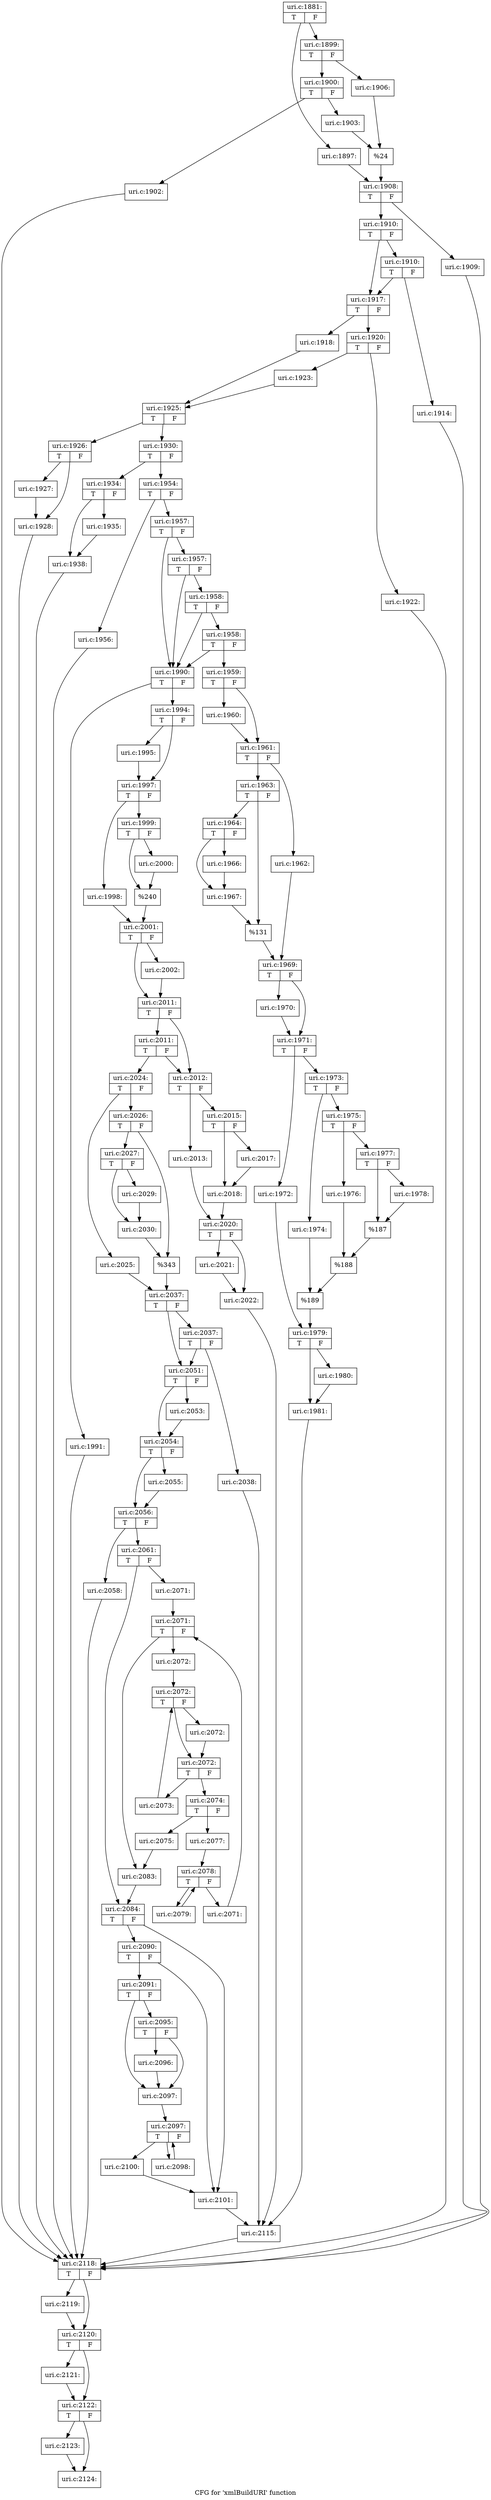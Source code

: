 digraph "CFG for 'xmlBuildURI' function" {
	label="CFG for 'xmlBuildURI' function";

	Node0x487f0e0 [shape=record,label="{uri.c:1881:|{<s0>T|<s1>F}}"];
	Node0x487f0e0 -> Node0x489f350;
	Node0x487f0e0 -> Node0x489f3f0;
	Node0x489f350 [shape=record,label="{uri.c:1897:}"];
	Node0x489f350 -> Node0x489f3a0;
	Node0x489f3f0 [shape=record,label="{uri.c:1899:|{<s0>T|<s1>F}}"];
	Node0x489f3f0 -> Node0x489f8f0;
	Node0x489f3f0 -> Node0x489f990;
	Node0x489f8f0 [shape=record,label="{uri.c:1900:|{<s0>T|<s1>F}}"];
	Node0x489f8f0 -> Node0x489fea0;
	Node0x489f8f0 -> Node0x489fef0;
	Node0x489fea0 [shape=record,label="{uri.c:1902:}"];
	Node0x489fea0 -> Node0x48a00e0;
	Node0x489fef0 [shape=record,label="{uri.c:1903:}"];
	Node0x489fef0 -> Node0x489f940;
	Node0x489f990 [shape=record,label="{uri.c:1906:}"];
	Node0x489f990 -> Node0x489f940;
	Node0x489f940 [shape=record,label="{%24}"];
	Node0x489f940 -> Node0x489f3a0;
	Node0x489f3a0 [shape=record,label="{uri.c:1908:|{<s0>T|<s1>F}}"];
	Node0x489f3a0 -> Node0x4823450;
	Node0x489f3a0 -> Node0x48234a0;
	Node0x4823450 [shape=record,label="{uri.c:1909:}"];
	Node0x4823450 -> Node0x48a00e0;
	Node0x48234a0 [shape=record,label="{uri.c:1910:|{<s0>T|<s1>F}}"];
	Node0x48234a0 -> Node0x48238f0;
	Node0x48234a0 -> Node0x48238a0;
	Node0x48238f0 [shape=record,label="{uri.c:1910:|{<s0>T|<s1>F}}"];
	Node0x48238f0 -> Node0x4823850;
	Node0x48238f0 -> Node0x48238a0;
	Node0x4823850 [shape=record,label="{uri.c:1914:}"];
	Node0x4823850 -> Node0x48a00e0;
	Node0x48238a0 [shape=record,label="{uri.c:1917:|{<s0>T|<s1>F}}"];
	Node0x48238a0 -> Node0x4824330;
	Node0x48238a0 -> Node0x48243d0;
	Node0x4824330 [shape=record,label="{uri.c:1918:}"];
	Node0x4824330 -> Node0x4824380;
	Node0x48243d0 [shape=record,label="{uri.c:1920:|{<s0>T|<s1>F}}"];
	Node0x48243d0 -> Node0x4824a50;
	Node0x48243d0 -> Node0x4824aa0;
	Node0x4824a50 [shape=record,label="{uri.c:1922:}"];
	Node0x4824a50 -> Node0x48a00e0;
	Node0x4824aa0 [shape=record,label="{uri.c:1923:}"];
	Node0x4824aa0 -> Node0x4824380;
	Node0x4824380 [shape=record,label="{uri.c:1925:|{<s0>T|<s1>F}}"];
	Node0x4824380 -> Node0x4825240;
	Node0x4824380 -> Node0x4825290;
	Node0x4825240 [shape=record,label="{uri.c:1926:|{<s0>T|<s1>F}}"];
	Node0x4825240 -> Node0x4825650;
	Node0x4825240 -> Node0x48256a0;
	Node0x4825650 [shape=record,label="{uri.c:1927:}"];
	Node0x4825650 -> Node0x48256a0;
	Node0x48256a0 [shape=record,label="{uri.c:1928:}"];
	Node0x48256a0 -> Node0x48a00e0;
	Node0x4825290 [shape=record,label="{uri.c:1930:|{<s0>T|<s1>F}}"];
	Node0x4825290 -> Node0x4825c80;
	Node0x4825290 -> Node0x4825cd0;
	Node0x4825c80 [shape=record,label="{uri.c:1934:|{<s0>T|<s1>F}}"];
	Node0x4825c80 -> Node0x4826090;
	Node0x4825c80 -> Node0x48260e0;
	Node0x4826090 [shape=record,label="{uri.c:1935:}"];
	Node0x4826090 -> Node0x48260e0;
	Node0x48260e0 [shape=record,label="{uri.c:1938:}"];
	Node0x48260e0 -> Node0x48a00e0;
	Node0x4825cd0 [shape=record,label="{uri.c:1954:|{<s0>T|<s1>F}}"];
	Node0x4825cd0 -> Node0x4826ff0;
	Node0x4825cd0 -> Node0x4827040;
	Node0x4826ff0 [shape=record,label="{uri.c:1956:}"];
	Node0x4826ff0 -> Node0x48a00e0;
	Node0x4827040 [shape=record,label="{uri.c:1957:|{<s0>T|<s1>F}}"];
	Node0x4827040 -> Node0x4827510;
	Node0x4827040 -> Node0x4827440;
	Node0x4827510 [shape=record,label="{uri.c:1957:|{<s0>T|<s1>F}}"];
	Node0x4827510 -> Node0x4827490;
	Node0x4827510 -> Node0x4827440;
	Node0x4827490 [shape=record,label="{uri.c:1958:|{<s0>T|<s1>F}}"];
	Node0x4827490 -> Node0x4827c80;
	Node0x4827490 -> Node0x4827440;
	Node0x4827c80 [shape=record,label="{uri.c:1958:|{<s0>T|<s1>F}}"];
	Node0x4827c80 -> Node0x48273f0;
	Node0x4827c80 -> Node0x4827440;
	Node0x48273f0 [shape=record,label="{uri.c:1959:|{<s0>T|<s1>F}}"];
	Node0x48273f0 -> Node0x4828440;
	Node0x48273f0 -> Node0x4828490;
	Node0x4828440 [shape=record,label="{uri.c:1960:}"];
	Node0x4828440 -> Node0x4828490;
	Node0x4828490 [shape=record,label="{uri.c:1961:|{<s0>T|<s1>F}}"];
	Node0x4828490 -> Node0x48291f0;
	Node0x4828490 -> Node0x4829290;
	Node0x48291f0 [shape=record,label="{uri.c:1962:}"];
	Node0x48291f0 -> Node0x4829240;
	Node0x4829290 [shape=record,label="{uri.c:1963:|{<s0>T|<s1>F}}"];
	Node0x4829290 -> Node0x4829c00;
	Node0x4829290 -> Node0x4829c50;
	Node0x4829c00 [shape=record,label="{uri.c:1964:|{<s0>T|<s1>F}}"];
	Node0x4829c00 -> Node0x482a5d0;
	Node0x4829c00 -> Node0x482a620;
	Node0x482a5d0 [shape=record,label="{uri.c:1966:}"];
	Node0x482a5d0 -> Node0x482a620;
	Node0x482a620 [shape=record,label="{uri.c:1967:}"];
	Node0x482a620 -> Node0x4829c50;
	Node0x4829c50 [shape=record,label="{%131}"];
	Node0x4829c50 -> Node0x4829240;
	Node0x4829240 [shape=record,label="{uri.c:1969:|{<s0>T|<s1>F}}"];
	Node0x4829240 -> Node0x48b1220;
	Node0x4829240 -> Node0x48b1270;
	Node0x48b1220 [shape=record,label="{uri.c:1970:}"];
	Node0x48b1220 -> Node0x48b1270;
	Node0x48b1270 [shape=record,label="{uri.c:1971:|{<s0>T|<s1>F}}"];
	Node0x48b1270 -> Node0x48b1c10;
	Node0x48b1270 -> Node0x48b1cb0;
	Node0x48b1c10 [shape=record,label="{uri.c:1972:}"];
	Node0x48b1c10 -> Node0x48b1c60;
	Node0x48b1cb0 [shape=record,label="{uri.c:1973:|{<s0>T|<s1>F}}"];
	Node0x48b1cb0 -> Node0x48b2620;
	Node0x48b1cb0 -> Node0x48b26c0;
	Node0x48b2620 [shape=record,label="{uri.c:1974:}"];
	Node0x48b2620 -> Node0x48b2670;
	Node0x48b26c0 [shape=record,label="{uri.c:1975:|{<s0>T|<s1>F}}"];
	Node0x48b26c0 -> Node0x48b3030;
	Node0x48b26c0 -> Node0x48b30d0;
	Node0x48b3030 [shape=record,label="{uri.c:1976:}"];
	Node0x48b3030 -> Node0x48b3080;
	Node0x48b30d0 [shape=record,label="{uri.c:1977:|{<s0>T|<s1>F}}"];
	Node0x48b30d0 -> Node0x48b3a40;
	Node0x48b30d0 -> Node0x48b3a90;
	Node0x48b3a40 [shape=record,label="{uri.c:1978:}"];
	Node0x48b3a40 -> Node0x48b3a90;
	Node0x48b3a90 [shape=record,label="{%187}"];
	Node0x48b3a90 -> Node0x48b3080;
	Node0x48b3080 [shape=record,label="{%188}"];
	Node0x48b3080 -> Node0x48b2670;
	Node0x48b2670 [shape=record,label="{%189}"];
	Node0x48b2670 -> Node0x48b1c60;
	Node0x48b1c60 [shape=record,label="{uri.c:1979:|{<s0>T|<s1>F}}"];
	Node0x48b1c60 -> Node0x48b45e0;
	Node0x48b1c60 -> Node0x48b4630;
	Node0x48b45e0 [shape=record,label="{uri.c:1980:}"];
	Node0x48b45e0 -> Node0x48b4630;
	Node0x48b4630 [shape=record,label="{uri.c:1981:}"];
	Node0x48b4630 -> Node0x48b4f60;
	Node0x4827440 [shape=record,label="{uri.c:1990:|{<s0>T|<s1>F}}"];
	Node0x4827440 -> Node0x48b5170;
	Node0x4827440 -> Node0x48b51c0;
	Node0x48b5170 [shape=record,label="{uri.c:1991:}"];
	Node0x48b5170 -> Node0x48a00e0;
	Node0x48b51c0 [shape=record,label="{uri.c:1994:|{<s0>T|<s1>F}}"];
	Node0x48b51c0 -> Node0x48b5da0;
	Node0x48b51c0 -> Node0x48b5df0;
	Node0x48b5da0 [shape=record,label="{uri.c:1995:}"];
	Node0x48b5da0 -> Node0x48b5df0;
	Node0x48b5df0 [shape=record,label="{uri.c:1997:|{<s0>T|<s1>F}}"];
	Node0x48b5df0 -> Node0x48b6790;
	Node0x48b5df0 -> Node0x48b6830;
	Node0x48b6790 [shape=record,label="{uri.c:1998:}"];
	Node0x48b6790 -> Node0x48b67e0;
	Node0x48b6830 [shape=record,label="{uri.c:1999:|{<s0>T|<s1>F}}"];
	Node0x48b6830 -> Node0x48b71a0;
	Node0x48b6830 -> Node0x48b71f0;
	Node0x48b71a0 [shape=record,label="{uri.c:2000:}"];
	Node0x48b71a0 -> Node0x48b71f0;
	Node0x48b71f0 [shape=record,label="{%240}"];
	Node0x48b71f0 -> Node0x48b67e0;
	Node0x48b67e0 [shape=record,label="{uri.c:2001:|{<s0>T|<s1>F}}"];
	Node0x48b67e0 -> Node0x48b7c20;
	Node0x48b67e0 -> Node0x48b7c70;
	Node0x48b7c20 [shape=record,label="{uri.c:2002:}"];
	Node0x48b7c20 -> Node0x48b7c70;
	Node0x48b7c70 [shape=record,label="{uri.c:2011:|{<s0>T|<s1>F}}"];
	Node0x48b7c70 -> Node0x48b8610;
	Node0x48b7c70 -> Node0x48b86b0;
	Node0x48b86b0 [shape=record,label="{uri.c:2011:|{<s0>T|<s1>F}}"];
	Node0x48b86b0 -> Node0x48b8610;
	Node0x48b86b0 -> Node0x48b8660;
	Node0x48b8610 [shape=record,label="{uri.c:2012:|{<s0>T|<s1>F}}"];
	Node0x48b8610 -> Node0x48b8f00;
	Node0x48b8610 -> Node0x48b8fa0;
	Node0x48b8f00 [shape=record,label="{uri.c:2013:}"];
	Node0x48b8f00 -> Node0x48b8f50;
	Node0x48b8fa0 [shape=record,label="{uri.c:2015:|{<s0>T|<s1>F}}"];
	Node0x48b8fa0 -> Node0x48b9e10;
	Node0x48b8fa0 -> Node0x48b9e60;
	Node0x48b9e10 [shape=record,label="{uri.c:2017:}"];
	Node0x48b9e10 -> Node0x48b9e60;
	Node0x48b9e60 [shape=record,label="{uri.c:2018:}"];
	Node0x48b9e60 -> Node0x48b8f50;
	Node0x48b8f50 [shape=record,label="{uri.c:2020:|{<s0>T|<s1>F}}"];
	Node0x48b8f50 -> Node0x48bacc0;
	Node0x48b8f50 -> Node0x48bad10;
	Node0x48bacc0 [shape=record,label="{uri.c:2021:}"];
	Node0x48bacc0 -> Node0x48bad10;
	Node0x48bad10 [shape=record,label="{uri.c:2022:}"];
	Node0x48bad10 -> Node0x48b4f60;
	Node0x48b8660 [shape=record,label="{uri.c:2024:|{<s0>T|<s1>F}}"];
	Node0x48b8660 -> Node0x48bb800;
	Node0x48b8660 -> Node0x48bb8a0;
	Node0x48bb800 [shape=record,label="{uri.c:2025:}"];
	Node0x48bb800 -> Node0x48bb850;
	Node0x48bb8a0 [shape=record,label="{uri.c:2026:|{<s0>T|<s1>F}}"];
	Node0x48bb8a0 -> Node0x48bc210;
	Node0x48bb8a0 -> Node0x48bc260;
	Node0x48bc210 [shape=record,label="{uri.c:2027:|{<s0>T|<s1>F}}"];
	Node0x48bc210 -> Node0x48bcbe0;
	Node0x48bc210 -> Node0x48bcc30;
	Node0x48bcbe0 [shape=record,label="{uri.c:2029:}"];
	Node0x48bcbe0 -> Node0x48bcc30;
	Node0x48bcc30 [shape=record,label="{uri.c:2030:}"];
	Node0x48bcc30 -> Node0x48bc260;
	Node0x48bc260 [shape=record,label="{%343}"];
	Node0x48bc260 -> Node0x48bb850;
	Node0x48bb850 [shape=record,label="{uri.c:2037:|{<s0>T|<s1>F}}"];
	Node0x48bb850 -> Node0x48bdbc0;
	Node0x48bb850 -> Node0x48bdb70;
	Node0x48bdbc0 [shape=record,label="{uri.c:2037:|{<s0>T|<s1>F}}"];
	Node0x48bdbc0 -> Node0x48bdb20;
	Node0x48bdbc0 -> Node0x48bdb70;
	Node0x48bdb20 [shape=record,label="{uri.c:2038:}"];
	Node0x48bdb20 -> Node0x48b4f60;
	Node0x48bdb70 [shape=record,label="{uri.c:2051:|{<s0>T|<s1>F}}"];
	Node0x48bdb70 -> Node0x48bec80;
	Node0x48bdb70 -> Node0x48becd0;
	Node0x48bec80 [shape=record,label="{uri.c:2053:}"];
	Node0x48bec80 -> Node0x48becd0;
	Node0x48becd0 [shape=record,label="{uri.c:2054:|{<s0>T|<s1>F}}"];
	Node0x48becd0 -> Node0x48bf680;
	Node0x48becd0 -> Node0x48bf6d0;
	Node0x48bf680 [shape=record,label="{uri.c:2055:}"];
	Node0x48bf680 -> Node0x48bf6d0;
	Node0x48bf6d0 [shape=record,label="{uri.c:2056:|{<s0>T|<s1>F}}"];
	Node0x48bf6d0 -> Node0x48c04d0;
	Node0x48bf6d0 -> Node0x48c0520;
	Node0x48c04d0 [shape=record,label="{uri.c:2058:}"];
	Node0x48c04d0 -> Node0x48a00e0;
	Node0x48c0520 [shape=record,label="{uri.c:2061:|{<s0>T|<s1>F}}"];
	Node0x48c0520 -> Node0x48c12c0;
	Node0x48c0520 -> Node0x48c1310;
	Node0x48c12c0 [shape=record,label="{uri.c:2071:}"];
	Node0x48c12c0 -> Node0x48c1790;
	Node0x48c1790 [shape=record,label="{uri.c:2071:|{<s0>T|<s1>F}}"];
	Node0x48c1790 -> Node0x48c1e60;
	Node0x48c1790 -> Node0x48c1950;
	Node0x48c1e60 [shape=record,label="{uri.c:2072:}"];
	Node0x48c1e60 -> Node0x48c1fe0;
	Node0x48c1fe0 [shape=record,label="{uri.c:2072:|{<s0>T|<s1>F}}"];
	Node0x48c1fe0 -> Node0x48c21f0;
	Node0x48c1fe0 -> Node0x48c21a0;
	Node0x48c21f0 [shape=record,label="{uri.c:2072:}"];
	Node0x48c21f0 -> Node0x48c21a0;
	Node0x48c21a0 [shape=record,label="{uri.c:2072:|{<s0>T|<s1>F}}"];
	Node0x48c21a0 -> Node0x48c2d30;
	Node0x48c21a0 -> Node0x48c2120;
	Node0x48c2d30 [shape=record,label="{uri.c:2073:}"];
	Node0x48c2d30 -> Node0x48c1fe0;
	Node0x48c2120 [shape=record,label="{uri.c:2074:|{<s0>T|<s1>F}}"];
	Node0x48c2120 -> Node0x48c3040;
	Node0x48c2120 -> Node0x48c3090;
	Node0x48c3040 [shape=record,label="{uri.c:2075:}"];
	Node0x48c3040 -> Node0x48c1950;
	Node0x48c3090 [shape=record,label="{uri.c:2077:}"];
	Node0x48c3090 -> Node0x48c3900;
	Node0x48c3900 [shape=record,label="{uri.c:2078:|{<s0>T|<s1>F}}"];
	Node0x48c3900 -> Node0x48c3d20;
	Node0x48c3900 -> Node0x48c3b20;
	Node0x48c3d20 [shape=record,label="{uri.c:2079:}"];
	Node0x48c3d20 -> Node0x48c3900;
	Node0x48c3b20 [shape=record,label="{uri.c:2071:}"];
	Node0x48c3b20 -> Node0x48c1790;
	Node0x48c1950 [shape=record,label="{uri.c:2083:}"];
	Node0x48c1950 -> Node0x48c1310;
	Node0x48c1310 [shape=record,label="{uri.c:2084:|{<s0>T|<s1>F}}"];
	Node0x48c1310 -> Node0x48c4e50;
	Node0x48c1310 -> Node0x48c4e00;
	Node0x48c4e50 [shape=record,label="{uri.c:2090:|{<s0>T|<s1>F}}"];
	Node0x48c4e50 -> Node0x48c4db0;
	Node0x48c4e50 -> Node0x48c4e00;
	Node0x48c4db0 [shape=record,label="{uri.c:2091:|{<s0>T|<s1>F}}"];
	Node0x48c4db0 -> Node0x48c59d0;
	Node0x48c4db0 -> Node0x48c5980;
	Node0x48c59d0 [shape=record,label="{uri.c:2095:|{<s0>T|<s1>F}}"];
	Node0x48c59d0 -> Node0x48c5930;
	Node0x48c59d0 -> Node0x48c5980;
	Node0x48c5930 [shape=record,label="{uri.c:2096:}"];
	Node0x48c5930 -> Node0x48c5980;
	Node0x48c5980 [shape=record,label="{uri.c:2097:}"];
	Node0x48c5980 -> Node0x48c6560;
	Node0x48c6560 [shape=record,label="{uri.c:2097:|{<s0>T|<s1>F}}"];
	Node0x48c6560 -> Node0x48c6c90;
	Node0x48c6560 -> Node0x48c6780;
	Node0x48c6c90 [shape=record,label="{uri.c:2098:}"];
	Node0x48c6c90 -> Node0x48c6560;
	Node0x48c6780 [shape=record,label="{uri.c:2100:}"];
	Node0x48c6780 -> Node0x48c4e00;
	Node0x48c4e00 [shape=record,label="{uri.c:2101:}"];
	Node0x48c4e00 -> Node0x48b4f60;
	Node0x48b4f60 [shape=record,label="{uri.c:2115:}"];
	Node0x48b4f60 -> Node0x48a00e0;
	Node0x48a00e0 [shape=record,label="{uri.c:2118:|{<s0>T|<s1>F}}"];
	Node0x48a00e0 -> Node0x48c82a0;
	Node0x48a00e0 -> Node0x48c82f0;
	Node0x48c82a0 [shape=record,label="{uri.c:2119:}"];
	Node0x48c82a0 -> Node0x48c82f0;
	Node0x48c82f0 [shape=record,label="{uri.c:2120:|{<s0>T|<s1>F}}"];
	Node0x48c82f0 -> Node0x48c87c0;
	Node0x48c82f0 -> Node0x48c8810;
	Node0x48c87c0 [shape=record,label="{uri.c:2121:}"];
	Node0x48c87c0 -> Node0x48c8810;
	Node0x48c8810 [shape=record,label="{uri.c:2122:|{<s0>T|<s1>F}}"];
	Node0x48c8810 -> Node0x48c8ce0;
	Node0x48c8810 -> Node0x48c8d30;
	Node0x48c8ce0 [shape=record,label="{uri.c:2123:}"];
	Node0x48c8ce0 -> Node0x48c8d30;
	Node0x48c8d30 [shape=record,label="{uri.c:2124:}"];
}
